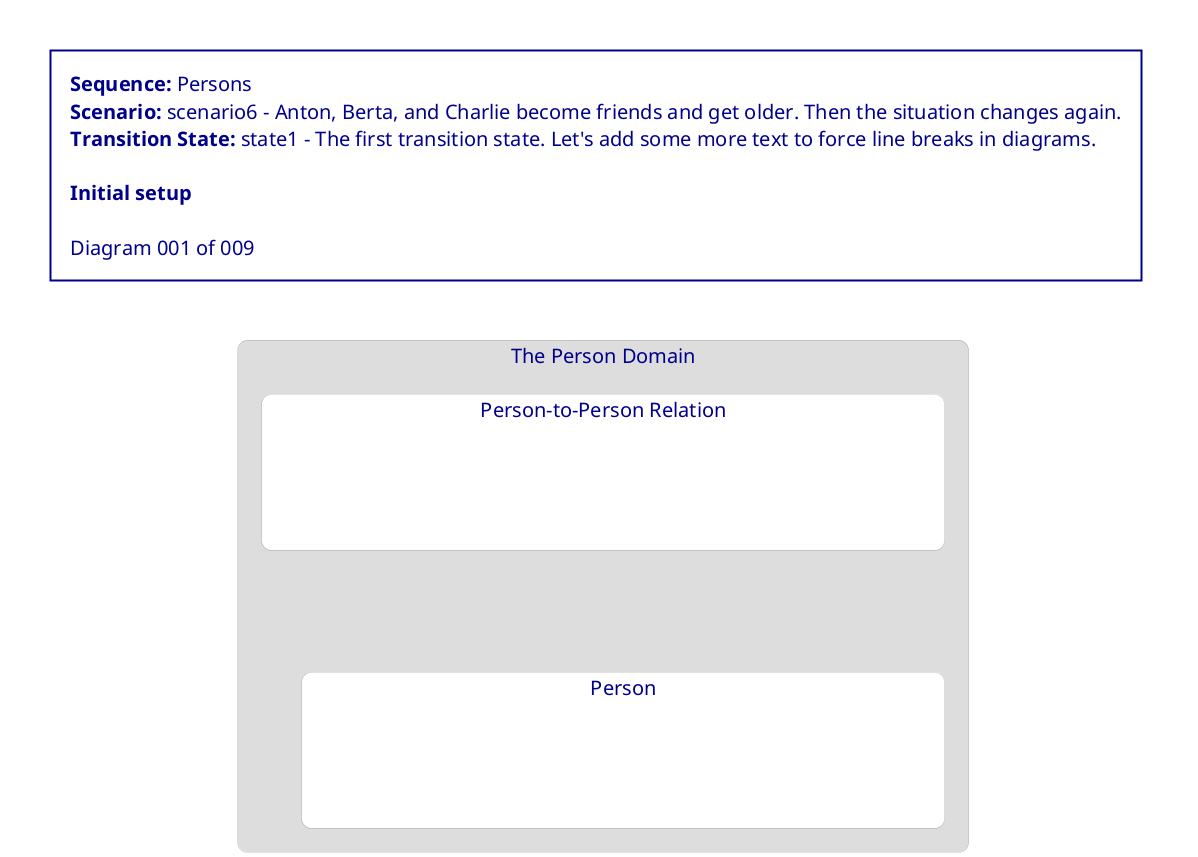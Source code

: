 @startuml Persons_scenario6_state1_001_initial

<style>
    Shadowing false
    Rectangle {
        FontSize 18
        FontStyle bold
        HorizontalAlignment left
        LineThickness 0
        RoundCorner 20
    }
    Object {
        FontSize 20
        FontStyle normal
        HorizontalAlignment left
        LineColor white
        LineThickness 3
        RoundCorner 20
    }
    Arrow {
        LineThickness 3
    }
    Title {
        BackgroundColor white
        FontColor darkblue
        FontSize 20
        FontStyle normal
        HorizontalAlignment left
        LineColor darkblue
        LineThickness 2
        Margin 50
        Padding 20
    }
</style>

title \
<b>Sequence:</b> Persons\n\
<b>Scenario:</b> scenario6 - Anton, Berta, and Charlie become friends and get older. Then the situation changes again.\n\
<b>Transition State:</b> state1 - The first transition state. Let's add some more text to force line breaks in diagrams.\n\n\
<b>Initial setup</b>\n\n\
Diagram 001 of 009

rectangle "The Person Domain" as persondomain #DDDDDD {
    rectangle "Person-to-Person Relation" as persondomain_p2pclass #white {
        object "<color:white><b>p2p01</b></color>" as persondomain_p2pclass_p2p01 #white {
            <color:white>person_fk = "(anton, berta)"</color>
            <color:white>type = "marriage"</color>
        }
        object "<color:white><b>p2p02</b></color>" as persondomain_p2pclass_p2p02 #white {
            <color:white>person_fk = "(anton, berta, charlie)"</color>
            <color:white>type = "friendship"</color>
        }
    }
    rectangle "Person" as persondomain_personclass #white {
        object "<color:white><b>anton</b></color>" as persondomain_personclass_anton #white {
            <color:white>age = "23"</color>
            <color:white>name = "Anton A"</color>
        }
        object "<color:white><b>berta</b></color>" as persondomain_personclass_berta #white {
            <color:white>age = "34"</color>
            <color:white>name = "Berta B"</color>
        }
        object "<color:white><b>charlie</b></color>" as persondomain_personclass_charlie #white {
            <color:white>age = "45"</color>
            <color:white>name = "Charlie C"</color>
        }
    }
}

persondomain_p2pclass_p2p01 --[hidden]--> persondomain_personclass_anton
persondomain_p2pclass_p2p01 --[hidden]--> persondomain_personclass_berta
persondomain_p2pclass_p2p02 --[hidden]--> persondomain_personclass_anton
persondomain_p2pclass_p2p02 --[hidden]--> persondomain_personclass_berta
persondomain_p2pclass_p2p02 --[hidden]--> persondomain_personclass_charlie

@enduml
